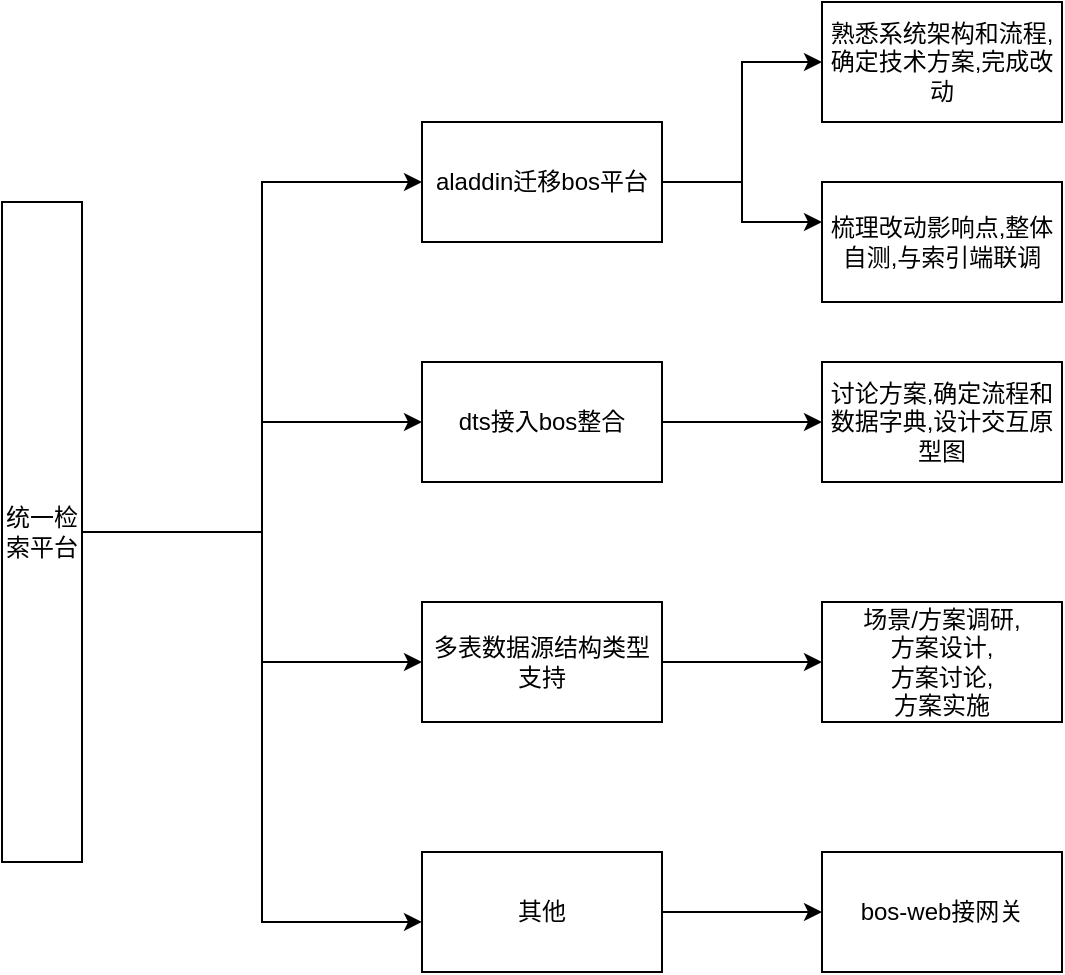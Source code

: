 <mxfile version="13.6.5" type="github"><diagram id="Yjjd4iymPNlZoRnGIAg2" name="Page-1"><mxGraphModel dx="1426" dy="715" grid="1" gridSize="10" guides="1" tooltips="1" connect="1" arrows="1" fold="1" page="1" pageScale="1" pageWidth="827" pageHeight="1169" math="0" shadow="0"><root><mxCell id="0"/><mxCell id="1" parent="0"/><mxCell id="y3p8oQp4nrf6NhNMhpHg-13" style="edgeStyle=orthogonalEdgeStyle;rounded=0;orthogonalLoop=1;jettySize=auto;html=1;entryX=0;entryY=0.5;entryDx=0;entryDy=0;" parent="1" source="y3p8oQp4nrf6NhNMhpHg-9" target="y3p8oQp4nrf6NhNMhpHg-10" edge="1"><mxGeometry relative="1" as="geometry"><Array as="points"><mxPoint x="170" y="357"/><mxPoint x="170" y="182"/></Array></mxGeometry></mxCell><mxCell id="y3p8oQp4nrf6NhNMhpHg-14" style="edgeStyle=orthogonalEdgeStyle;rounded=0;orthogonalLoop=1;jettySize=auto;html=1;entryX=0;entryY=0.5;entryDx=0;entryDy=0;" parent="1" source="y3p8oQp4nrf6NhNMhpHg-9" target="y3p8oQp4nrf6NhNMhpHg-11" edge="1"><mxGeometry relative="1" as="geometry"><Array as="points"><mxPoint x="170" y="357"/><mxPoint x="170" y="302"/></Array></mxGeometry></mxCell><mxCell id="y3p8oQp4nrf6NhNMhpHg-15" style="edgeStyle=orthogonalEdgeStyle;rounded=0;orthogonalLoop=1;jettySize=auto;html=1;entryX=0;entryY=0.583;entryDx=0;entryDy=0;entryPerimeter=0;" parent="1" source="y3p8oQp4nrf6NhNMhpHg-9" target="y3p8oQp4nrf6NhNMhpHg-12" edge="1"><mxGeometry relative="1" as="geometry"><mxPoint x="240" y="552" as="targetPoint"/><Array as="points"><mxPoint x="170" y="357"/><mxPoint x="170" y="552"/></Array></mxGeometry></mxCell><mxCell id="y3p8oQp4nrf6NhNMhpHg-21" style="edgeStyle=orthogonalEdgeStyle;rounded=0;orthogonalLoop=1;jettySize=auto;html=1;entryX=0;entryY=0.5;entryDx=0;entryDy=0;" parent="1" source="y3p8oQp4nrf6NhNMhpHg-9" target="y3p8oQp4nrf6NhNMhpHg-20" edge="1"><mxGeometry relative="1" as="geometry"><Array as="points"><mxPoint x="170" y="357"/><mxPoint x="170" y="422"/></Array></mxGeometry></mxCell><mxCell id="y3p8oQp4nrf6NhNMhpHg-9" value="统一检索平台" style="rounded=0;whiteSpace=wrap;html=1;" parent="1" vertex="1"><mxGeometry x="40" y="192" width="40" height="330" as="geometry"/></mxCell><mxCell id="y3p8oQp4nrf6NhNMhpHg-17" value="" style="edgeStyle=orthogonalEdgeStyle;rounded=0;orthogonalLoop=1;jettySize=auto;html=1;" parent="1" source="y3p8oQp4nrf6NhNMhpHg-10" target="y3p8oQp4nrf6NhNMhpHg-16" edge="1"><mxGeometry relative="1" as="geometry"><Array as="points"><mxPoint x="410" y="182"/><mxPoint x="410" y="202"/></Array></mxGeometry></mxCell><mxCell id="y3p8oQp4nrf6NhNMhpHg-22" style="edgeStyle=orthogonalEdgeStyle;rounded=0;orthogonalLoop=1;jettySize=auto;html=1;entryX=0;entryY=0.5;entryDx=0;entryDy=0;" parent="1" source="y3p8oQp4nrf6NhNMhpHg-10" target="y3p8oQp4nrf6NhNMhpHg-18" edge="1"><mxGeometry relative="1" as="geometry"/></mxCell><mxCell id="y3p8oQp4nrf6NhNMhpHg-10" value="aladdin迁移bos平台" style="rounded=0;whiteSpace=wrap;html=1;" parent="1" vertex="1"><mxGeometry x="250" y="152" width="120" height="60" as="geometry"/></mxCell><mxCell id="y3p8oQp4nrf6NhNMhpHg-16" value="梳理改动影响点,整体自测,与索引端联调" style="rounded=0;whiteSpace=wrap;html=1;" parent="1" vertex="1"><mxGeometry x="450" y="182" width="120" height="60" as="geometry"/></mxCell><mxCell id="y3p8oQp4nrf6NhNMhpHg-24" value="" style="edgeStyle=orthogonalEdgeStyle;rounded=0;orthogonalLoop=1;jettySize=auto;html=1;" parent="1" source="y3p8oQp4nrf6NhNMhpHg-11" target="y3p8oQp4nrf6NhNMhpHg-23" edge="1"><mxGeometry relative="1" as="geometry"/></mxCell><mxCell id="y3p8oQp4nrf6NhNMhpHg-11" value="dts接入bos整合" style="rounded=0;whiteSpace=wrap;html=1;" parent="1" vertex="1"><mxGeometry x="250" y="272" width="120" height="60" as="geometry"/></mxCell><mxCell id="y3p8oQp4nrf6NhNMhpHg-29" value="" style="edgeStyle=orthogonalEdgeStyle;rounded=0;orthogonalLoop=1;jettySize=auto;html=1;" parent="1" source="y3p8oQp4nrf6NhNMhpHg-12" target="y3p8oQp4nrf6NhNMhpHg-26" edge="1"><mxGeometry relative="1" as="geometry"/></mxCell><mxCell id="y3p8oQp4nrf6NhNMhpHg-12" value="其他" style="rounded=0;whiteSpace=wrap;html=1;" parent="1" vertex="1"><mxGeometry x="250" y="517" width="120" height="60" as="geometry"/></mxCell><mxCell id="y3p8oQp4nrf6NhNMhpHg-18" value="熟悉系统架构和流程,确定技术方案,完成改动" style="rounded=0;whiteSpace=wrap;html=1;" parent="1" vertex="1"><mxGeometry x="450" y="92" width="120" height="60" as="geometry"/></mxCell><mxCell id="y3p8oQp4nrf6NhNMhpHg-28" value="" style="edgeStyle=orthogonalEdgeStyle;rounded=0;orthogonalLoop=1;jettySize=auto;html=1;" parent="1" source="y3p8oQp4nrf6NhNMhpHg-20" target="y3p8oQp4nrf6NhNMhpHg-25" edge="1"><mxGeometry relative="1" as="geometry"/></mxCell><mxCell id="y3p8oQp4nrf6NhNMhpHg-20" value="多表数据源结构类型支持" style="rounded=0;whiteSpace=wrap;html=1;" parent="1" vertex="1"><mxGeometry x="250" y="392" width="120" height="60" as="geometry"/></mxCell><mxCell id="y3p8oQp4nrf6NhNMhpHg-23" value="讨论方案,确定流程和数据字典,设计交互原型图" style="rounded=0;whiteSpace=wrap;html=1;" parent="1" vertex="1"><mxGeometry x="450" y="272" width="120" height="60" as="geometry"/></mxCell><mxCell id="y3p8oQp4nrf6NhNMhpHg-25" value="场景/方案调研,&lt;br&gt;方案设计,&lt;br&gt;方案讨论,&lt;br&gt;方案实施" style="rounded=0;whiteSpace=wrap;html=1;" parent="1" vertex="1"><mxGeometry x="450" y="392" width="120" height="60" as="geometry"/></mxCell><mxCell id="y3p8oQp4nrf6NhNMhpHg-26" value="bos-web接网关" style="rounded=0;whiteSpace=wrap;html=1;" parent="1" vertex="1"><mxGeometry x="450" y="517" width="120" height="60" as="geometry"/></mxCell></root></mxGraphModel></diagram></mxfile>